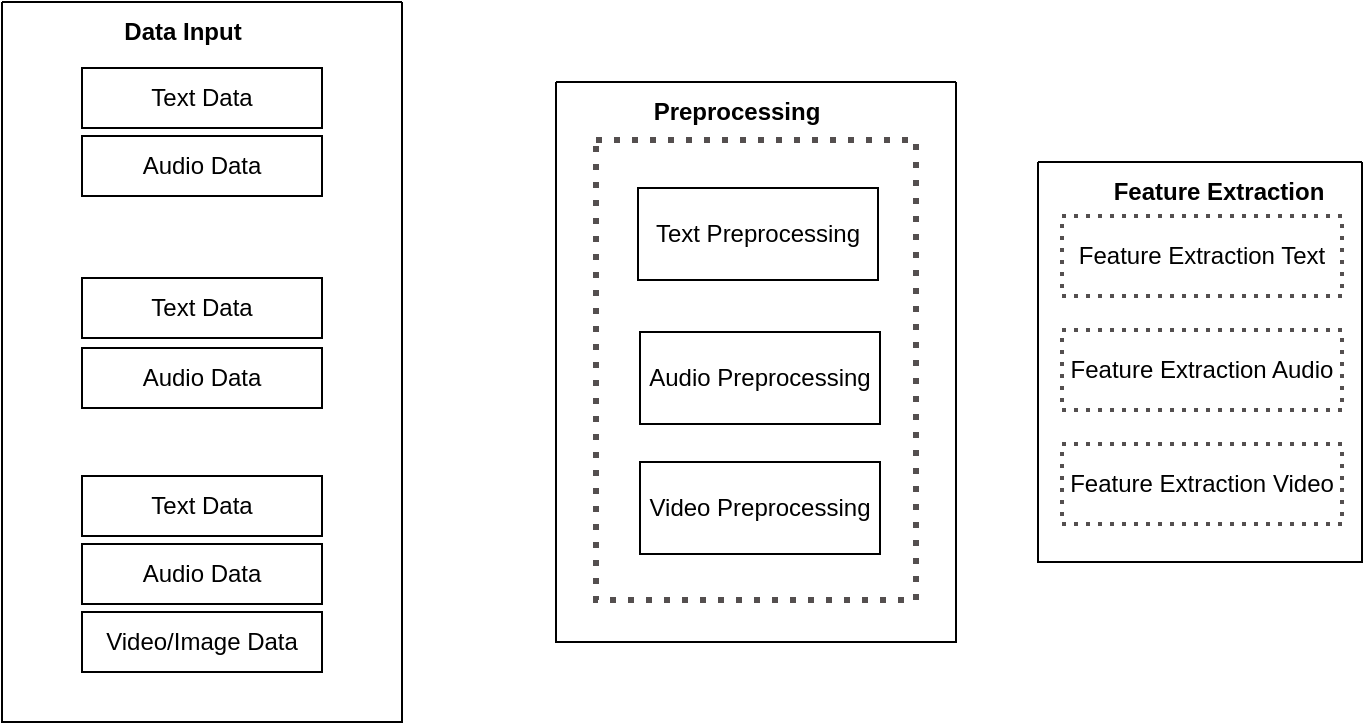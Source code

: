 <mxfile version="26.0.16">
  <diagram name="Page-1" id="EUl1vxFFJ5Gc7FnKx49O">
    <mxGraphModel dx="934" dy="485" grid="1" gridSize="10" guides="1" tooltips="1" connect="1" arrows="1" fold="1" page="1" pageScale="1" pageWidth="850" pageHeight="1100" math="0" shadow="0">
      <root>
        <mxCell id="0" />
        <mxCell id="1" parent="0" />
        <mxCell id="kTb0xDNw25iS7PPy5Nj6-21" value="" style="rounded=0;whiteSpace=wrap;html=1;strokeColor=light-dark(#544f4f, #ededed);dashed=1;dashPattern=1 2;strokeWidth=3;fillColor=none;perimeterSpacing=0;" vertex="1" parent="1">
          <mxGeometry x="336" y="109" width="160" height="230" as="geometry" />
        </mxCell>
        <mxCell id="kTb0xDNw25iS7PPy5Nj6-3" value="" style="swimlane;startSize=0;" vertex="1" parent="1">
          <mxGeometry x="39" y="40" width="200" height="360" as="geometry" />
        </mxCell>
        <mxCell id="kTb0xDNw25iS7PPy5Nj6-5" value="Text Data" style="rounded=0;whiteSpace=wrap;html=1;" vertex="1" parent="kTb0xDNw25iS7PPy5Nj6-3">
          <mxGeometry x="40" y="33" width="120" height="30" as="geometry" />
        </mxCell>
        <mxCell id="kTb0xDNw25iS7PPy5Nj6-6" value="&lt;b&gt;Data Input&lt;/b&gt;" style="text;html=1;align=center;verticalAlign=middle;resizable=0;points=[];autosize=1;strokeColor=none;fillColor=none;" vertex="1" parent="kTb0xDNw25iS7PPy5Nj6-3">
          <mxGeometry x="50" width="80" height="30" as="geometry" />
        </mxCell>
        <mxCell id="kTb0xDNw25iS7PPy5Nj6-7" value="Audio Data" style="rounded=0;whiteSpace=wrap;html=1;" vertex="1" parent="kTb0xDNw25iS7PPy5Nj6-3">
          <mxGeometry x="40" y="67" width="120" height="30" as="geometry" />
        </mxCell>
        <mxCell id="kTb0xDNw25iS7PPy5Nj6-8" value="Text Data" style="rounded=0;whiteSpace=wrap;html=1;" vertex="1" parent="kTb0xDNw25iS7PPy5Nj6-3">
          <mxGeometry x="40" y="138" width="120" height="30" as="geometry" />
        </mxCell>
        <mxCell id="kTb0xDNw25iS7PPy5Nj6-9" value="Audio Data" style="rounded=0;whiteSpace=wrap;html=1;" vertex="1" parent="kTb0xDNw25iS7PPy5Nj6-3">
          <mxGeometry x="40" y="173" width="120" height="30" as="geometry" />
        </mxCell>
        <mxCell id="kTb0xDNw25iS7PPy5Nj6-10" value="Audio Data" style="rounded=0;whiteSpace=wrap;html=1;" vertex="1" parent="kTb0xDNw25iS7PPy5Nj6-3">
          <mxGeometry x="40" y="271" width="120" height="30" as="geometry" />
        </mxCell>
        <mxCell id="kTb0xDNw25iS7PPy5Nj6-11" value="Video/Image Data" style="rounded=0;whiteSpace=wrap;html=1;" vertex="1" parent="kTb0xDNw25iS7PPy5Nj6-3">
          <mxGeometry x="40" y="305" width="120" height="30" as="geometry" />
        </mxCell>
        <mxCell id="kTb0xDNw25iS7PPy5Nj6-20" value="Text Data" style="rounded=0;whiteSpace=wrap;html=1;" vertex="1" parent="kTb0xDNw25iS7PPy5Nj6-3">
          <mxGeometry x="40" y="237" width="120" height="30" as="geometry" />
        </mxCell>
        <mxCell id="kTb0xDNw25iS7PPy5Nj6-12" value="" style="swimlane;startSize=0;" vertex="1" parent="1">
          <mxGeometry x="316" y="80" width="200" height="280" as="geometry" />
        </mxCell>
        <mxCell id="kTb0xDNw25iS7PPy5Nj6-13" value="Text Preprocessing" style="rounded=0;whiteSpace=wrap;html=1;" vertex="1" parent="kTb0xDNw25iS7PPy5Nj6-12">
          <mxGeometry x="41" y="53" width="120" height="46" as="geometry" />
        </mxCell>
        <mxCell id="kTb0xDNw25iS7PPy5Nj6-14" value="&lt;b&gt;Preprocessing&lt;/b&gt;" style="text;html=1;align=center;verticalAlign=middle;resizable=0;points=[];autosize=1;strokeColor=none;fillColor=none;" vertex="1" parent="kTb0xDNw25iS7PPy5Nj6-12">
          <mxGeometry x="35" width="110" height="30" as="geometry" />
        </mxCell>
        <mxCell id="kTb0xDNw25iS7PPy5Nj6-22" value="Audio Preprocessing" style="rounded=0;whiteSpace=wrap;html=1;" vertex="1" parent="kTb0xDNw25iS7PPy5Nj6-12">
          <mxGeometry x="42" y="125" width="120" height="46" as="geometry" />
        </mxCell>
        <mxCell id="kTb0xDNw25iS7PPy5Nj6-23" value="Video Preprocessing" style="rounded=0;whiteSpace=wrap;html=1;" vertex="1" parent="kTb0xDNw25iS7PPy5Nj6-12">
          <mxGeometry x="42" y="190" width="120" height="46" as="geometry" />
        </mxCell>
        <mxCell id="kTb0xDNw25iS7PPy5Nj6-24" value="Feature Extraction Text" style="rounded=0;whiteSpace=wrap;html=1;strokeColor=light-dark(#544f4f, #ededed);dashed=1;dashPattern=1 2;strokeWidth=2;fillColor=none;perimeterSpacing=0;" vertex="1" parent="1">
          <mxGeometry x="569" y="147" width="140" height="40" as="geometry" />
        </mxCell>
        <mxCell id="kTb0xDNw25iS7PPy5Nj6-25" value="" style="swimlane;startSize=0;" vertex="1" parent="1">
          <mxGeometry x="557" y="120" width="162" height="200" as="geometry" />
        </mxCell>
        <mxCell id="kTb0xDNw25iS7PPy5Nj6-27" value="&lt;b&gt;Feature Extraction&lt;/b&gt;" style="text;html=1;align=center;verticalAlign=middle;resizable=0;points=[];autosize=1;strokeColor=none;fillColor=none;" vertex="1" parent="kTb0xDNw25iS7PPy5Nj6-25">
          <mxGeometry x="25" width="130" height="30" as="geometry" />
        </mxCell>
        <mxCell id="kTb0xDNw25iS7PPy5Nj6-30" value="Feature Extraction Audio" style="rounded=0;whiteSpace=wrap;html=1;strokeColor=light-dark(#544f4f, #ededed);dashed=1;dashPattern=1 2;strokeWidth=2;fillColor=none;perimeterSpacing=0;" vertex="1" parent="1">
          <mxGeometry x="569" y="204" width="140" height="40" as="geometry" />
        </mxCell>
        <mxCell id="kTb0xDNw25iS7PPy5Nj6-31" value="Feature Extraction Video" style="rounded=0;whiteSpace=wrap;html=1;strokeColor=light-dark(#544f4f, #ededed);dashed=1;dashPattern=1 2;strokeWidth=2;fillColor=none;perimeterSpacing=0;" vertex="1" parent="1">
          <mxGeometry x="569" y="261" width="140" height="40" as="geometry" />
        </mxCell>
      </root>
    </mxGraphModel>
  </diagram>
</mxfile>
